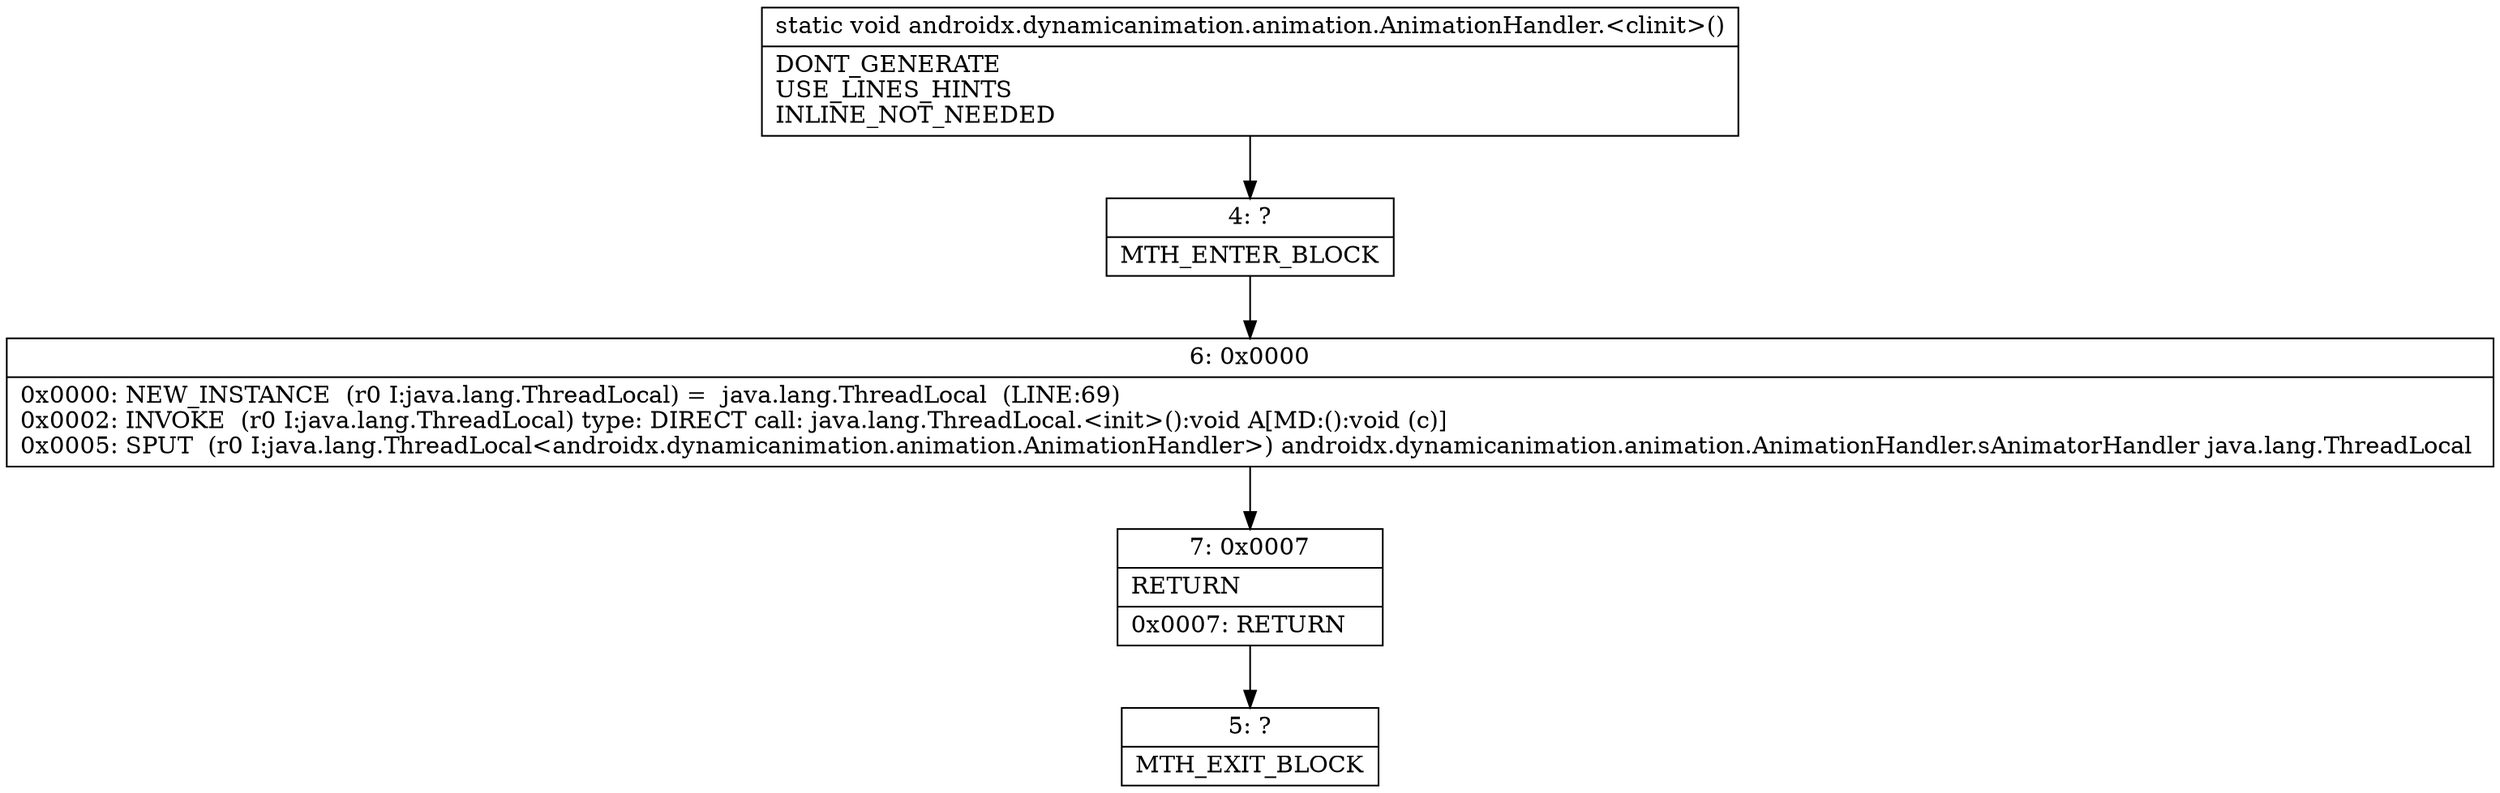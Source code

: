 digraph "CFG forandroidx.dynamicanimation.animation.AnimationHandler.\<clinit\>()V" {
Node_4 [shape=record,label="{4\:\ ?|MTH_ENTER_BLOCK\l}"];
Node_6 [shape=record,label="{6\:\ 0x0000|0x0000: NEW_INSTANCE  (r0 I:java.lang.ThreadLocal) =  java.lang.ThreadLocal  (LINE:69)\l0x0002: INVOKE  (r0 I:java.lang.ThreadLocal) type: DIRECT call: java.lang.ThreadLocal.\<init\>():void A[MD:():void (c)]\l0x0005: SPUT  (r0 I:java.lang.ThreadLocal\<androidx.dynamicanimation.animation.AnimationHandler\>) androidx.dynamicanimation.animation.AnimationHandler.sAnimatorHandler java.lang.ThreadLocal \l}"];
Node_7 [shape=record,label="{7\:\ 0x0007|RETURN\l|0x0007: RETURN   \l}"];
Node_5 [shape=record,label="{5\:\ ?|MTH_EXIT_BLOCK\l}"];
MethodNode[shape=record,label="{static void androidx.dynamicanimation.animation.AnimationHandler.\<clinit\>()  | DONT_GENERATE\lUSE_LINES_HINTS\lINLINE_NOT_NEEDED\l}"];
MethodNode -> Node_4;Node_4 -> Node_6;
Node_6 -> Node_7;
Node_7 -> Node_5;
}


